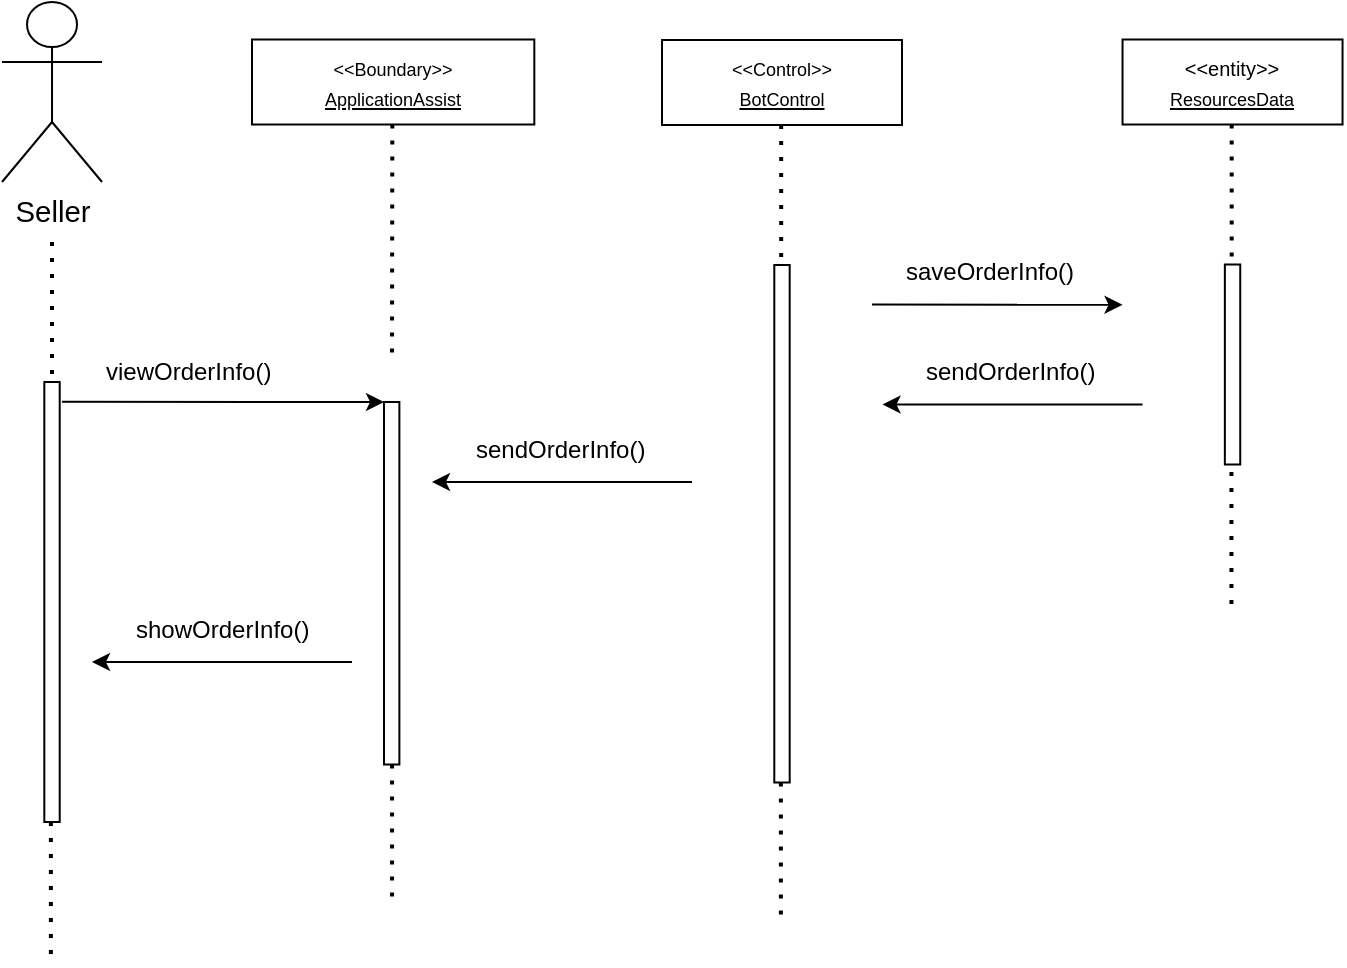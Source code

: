<mxfile>
    <diagram id="d7DA9e-ZoQoR7S19mL9e" name="Page-1">
        <mxGraphModel dx="390" dy="240" grid="1" gridSize="10" guides="1" tooltips="1" connect="1" arrows="1" fold="1" page="1" pageScale="1" pageWidth="850" pageHeight="1100" math="0" shadow="0">
            <root>
                <mxCell id="0"/>
                <mxCell id="1" parent="0"/>
                <mxCell id="2" value="&lt;span id=&quot;docs-internal-guid-612e1756-7fff-0070-7835-d096483c2eb9&quot;&gt;&lt;span style=&quot;font-size: 11pt; font-family: Arial; background-color: transparent; font-variant-numeric: normal; font-variant-east-asian: normal; vertical-align: baseline;&quot;&gt;Seller&lt;/span&gt;&lt;/span&gt;" style="shape=umlActor;verticalLabelPosition=bottom;verticalAlign=top;html=1;outlineConnect=0;" parent="1" vertex="1">
                    <mxGeometry x="35.01" y="90" width="50" height="90" as="geometry"/>
                </mxCell>
                <mxCell id="dVsDmA-0jhlZZR-_lyLr-5" value="" style="rounded=0;whiteSpace=wrap;html=1;fontSize=9;" parent="1" vertex="1">
                    <mxGeometry x="56.16" y="280" width="7.69" height="220" as="geometry"/>
                </mxCell>
                <mxCell id="dVsDmA-0jhlZZR-_lyLr-6" value="" style="endArrow=none;dashed=1;html=1;dashPattern=1 3;strokeWidth=2;startArrow=none;entryX=0.5;entryY=0;entryDx=0;entryDy=0;" parent="1" target="dVsDmA-0jhlZZR-_lyLr-5" edge="1">
                    <mxGeometry width="50" height="50" relative="1" as="geometry">
                        <mxPoint x="60" y="210" as="sourcePoint"/>
                        <mxPoint x="64" y="260" as="targetPoint"/>
                        <Array as="points"/>
                    </mxGeometry>
                </mxCell>
                <mxCell id="dVsDmA-0jhlZZR-_lyLr-7" value="&lt;font style=&quot;font-size: 9px;&quot;&gt;&amp;lt;&amp;lt;Control&amp;gt;&amp;gt;&lt;br&gt;&lt;u&gt;BotControl&lt;/u&gt;&lt;br&gt;&lt;/font&gt;" style="rounded=0;whiteSpace=wrap;html=1;" parent="1" vertex="1">
                    <mxGeometry x="365" y="109" width="120" height="42.5" as="geometry"/>
                </mxCell>
                <mxCell id="dVsDmA-0jhlZZR-_lyLr-8" value="&lt;font style=&quot;&quot;&gt;&lt;font size=&quot;1&quot;&gt;&amp;lt;&amp;lt;entity&amp;gt;&amp;gt;&lt;/font&gt;&lt;br&gt;&lt;span style=&quot;text-align: left;&quot;&gt;&lt;font style=&quot;font-size: 9px;&quot;&gt;&lt;u&gt;ResourcesData&lt;/u&gt;&lt;/font&gt;&lt;/span&gt;&lt;br&gt;&lt;/font&gt;" style="rounded=0;whiteSpace=wrap;html=1;" parent="1" vertex="1">
                    <mxGeometry x="595.27" y="108.75" width="110" height="42.5" as="geometry"/>
                </mxCell>
                <mxCell id="dVsDmA-0jhlZZR-_lyLr-9" value="&lt;font style=&quot;font-size: 9px;&quot;&gt;&amp;lt;&amp;lt;Boundary&amp;gt;&amp;gt;&lt;br&gt;&lt;u&gt;ApplicationAssist&lt;/u&gt;&lt;br&gt;&lt;/font&gt;" style="rounded=0;whiteSpace=wrap;html=1;" parent="1" vertex="1">
                    <mxGeometry x="160" y="108.75" width="141.16" height="42.5" as="geometry"/>
                </mxCell>
                <mxCell id="R_9evqG5vvpmDH1AVUTq-2" value="" style="endArrow=classic;html=1;fontSize=9;exitX=1.081;exitY=0.094;exitDx=0;exitDy=0;exitPerimeter=0;entryX=1.3;entryY=0.584;entryDx=0;entryDy=0;entryPerimeter=0;" parent="1" edge="1">
                    <mxGeometry width="50" height="50" relative="1" as="geometry">
                        <mxPoint x="605.27" y="291.25" as="sourcePoint"/>
                        <mxPoint x="475.267" y="291.25" as="targetPoint"/>
                    </mxGeometry>
                </mxCell>
                <mxCell id="R_9evqG5vvpmDH1AVUTq-3" value="sendOrderInfo()" style="text;whiteSpace=wrap;html=1;" parent="1" vertex="1">
                    <mxGeometry x="495.27" y="261.25" width="110" height="40" as="geometry"/>
                </mxCell>
                <mxCell id="R_9evqG5vvpmDH1AVUTq-4" value="" style="endArrow=classic;html=1;fontSize=9;entryX=-0.265;entryY=0.418;entryDx=0;entryDy=0;entryPerimeter=0;" parent="1" edge="1">
                    <mxGeometry width="50" height="50" relative="1" as="geometry">
                        <mxPoint x="470" y="241.25" as="sourcePoint"/>
                        <mxPoint x="595.272" y="241.41" as="targetPoint"/>
                    </mxGeometry>
                </mxCell>
                <mxCell id="R_9evqG5vvpmDH1AVUTq-5" value="saveOrderInfo()" style="text;whiteSpace=wrap;html=1;" parent="1" vertex="1">
                    <mxGeometry x="485.27" y="211.25" width="110" height="40" as="geometry"/>
                </mxCell>
                <mxCell id="R_9evqG5vvpmDH1AVUTq-7" value="" style="endArrow=classic;html=1;fontSize=9;exitX=1.081;exitY=0.094;exitDx=0;exitDy=0;exitPerimeter=0;entryX=1.3;entryY=0.584;entryDx=0;entryDy=0;entryPerimeter=0;" parent="1" edge="1">
                    <mxGeometry width="50" height="50" relative="1" as="geometry">
                        <mxPoint x="380" y="330.0" as="sourcePoint"/>
                        <mxPoint x="249.997" y="330.0" as="targetPoint"/>
                    </mxGeometry>
                </mxCell>
                <mxCell id="R_9evqG5vvpmDH1AVUTq-8" value="sendOrderInfo()" style="text;whiteSpace=wrap;html=1;" parent="1" vertex="1">
                    <mxGeometry x="270" y="300" width="110" height="40" as="geometry"/>
                </mxCell>
                <mxCell id="R_9evqG5vvpmDH1AVUTq-9" value="" style="endArrow=classic;html=1;fontSize=9;exitX=1.081;exitY=0.094;exitDx=0;exitDy=0;exitPerimeter=0;entryX=1.3;entryY=0.584;entryDx=0;entryDy=0;entryPerimeter=0;" parent="1" edge="1">
                    <mxGeometry width="50" height="50" relative="1" as="geometry">
                        <mxPoint x="210" y="420.0" as="sourcePoint"/>
                        <mxPoint x="79.997" y="420.0" as="targetPoint"/>
                    </mxGeometry>
                </mxCell>
                <mxCell id="R_9evqG5vvpmDH1AVUTq-10" value="showOrderInfo()" style="text;whiteSpace=wrap;html=1;" parent="1" vertex="1">
                    <mxGeometry x="100.0" y="390" width="110" height="40" as="geometry"/>
                </mxCell>
                <mxCell id="R_9evqG5vvpmDH1AVUTq-11" value="" style="endArrow=classic;html=1;fontSize=9;entryX=0;entryY=0;entryDx=0;entryDy=0;exitX=1.147;exitY=0.045;exitDx=0;exitDy=0;exitPerimeter=0;" parent="1" edge="1" target="R_9evqG5vvpmDH1AVUTq-19" source="dVsDmA-0jhlZZR-_lyLr-5">
                    <mxGeometry width="50" height="50" relative="1" as="geometry">
                        <mxPoint x="79.73" y="370" as="sourcePoint"/>
                        <mxPoint x="205.002" y="370.16" as="targetPoint"/>
                    </mxGeometry>
                </mxCell>
                <mxCell id="R_9evqG5vvpmDH1AVUTq-12" value="&lt;div style=&quot;text-align: center;&quot;&gt;&lt;span style=&quot;background-color: initial;&quot;&gt;viewOrderInfo()&lt;/span&gt;&lt;/div&gt;" style="text;whiteSpace=wrap;html=1;" parent="1" vertex="1">
                    <mxGeometry x="85.01" y="261.25" width="110" height="40" as="geometry"/>
                </mxCell>
                <mxCell id="R_9evqG5vvpmDH1AVUTq-13" value="" style="rounded=0;whiteSpace=wrap;html=1;fontSize=9;" parent="1" vertex="1">
                    <mxGeometry x="421.15" y="221.5" width="7.69" height="258.75" as="geometry"/>
                </mxCell>
                <mxCell id="R_9evqG5vvpmDH1AVUTq-14" value="" style="endArrow=none;dashed=1;html=1;dashPattern=1 3;strokeWidth=2;startArrow=none;entryX=0.5;entryY=0;entryDx=0;entryDy=0;" parent="1" edge="1">
                    <mxGeometry width="50" height="50" relative="1" as="geometry">
                        <mxPoint x="424.58" y="151.5" as="sourcePoint"/>
                        <mxPoint x="424.585" y="221.5" as="targetPoint"/>
                        <Array as="points"/>
                    </mxGeometry>
                </mxCell>
                <mxCell id="R_9evqG5vvpmDH1AVUTq-15" value="" style="endArrow=none;dashed=1;html=1;dashPattern=1 3;strokeWidth=2;startArrow=none;entryX=0.5;entryY=0;entryDx=0;entryDy=0;" parent="1" edge="1">
                    <mxGeometry width="50" height="50" relative="1" as="geometry">
                        <mxPoint x="424.44" y="480.25" as="sourcePoint"/>
                        <mxPoint x="424.445" y="550.25" as="targetPoint"/>
                        <Array as="points"/>
                    </mxGeometry>
                </mxCell>
                <mxCell id="R_9evqG5vvpmDH1AVUTq-16" value="" style="endArrow=none;dashed=1;html=1;dashPattern=1 3;strokeWidth=2;startArrow=none;entryX=0.5;entryY=0;entryDx=0;entryDy=0;" parent="1" edge="1">
                    <mxGeometry width="50" height="50" relative="1" as="geometry">
                        <mxPoint x="649.85" y="151.25" as="sourcePoint"/>
                        <mxPoint x="649.855" y="221.25" as="targetPoint"/>
                        <Array as="points"/>
                    </mxGeometry>
                </mxCell>
                <mxCell id="R_9evqG5vvpmDH1AVUTq-17" value="" style="endArrow=none;dashed=1;html=1;dashPattern=1 3;strokeWidth=2;startArrow=none;" parent="1" edge="1">
                    <mxGeometry width="50" height="50" relative="1" as="geometry">
                        <mxPoint x="230.16" y="151.25" as="sourcePoint"/>
                        <mxPoint x="230" y="271.25" as="targetPoint"/>
                        <Array as="points"/>
                    </mxGeometry>
                </mxCell>
                <mxCell id="R_9evqG5vvpmDH1AVUTq-19" value="" style="rounded=0;whiteSpace=wrap;html=1;fontSize=9;" parent="1" vertex="1">
                    <mxGeometry x="226" y="290" width="7.69" height="181.25" as="geometry"/>
                </mxCell>
                <mxCell id="R_9evqG5vvpmDH1AVUTq-20" value="" style="rounded=0;whiteSpace=wrap;html=1;fontSize=9;" parent="1" vertex="1">
                    <mxGeometry x="646.43" y="221.25" width="7.69" height="100" as="geometry"/>
                </mxCell>
                <mxCell id="R_9evqG5vvpmDH1AVUTq-21" value="" style="endArrow=none;dashed=1;html=1;dashPattern=1 3;strokeWidth=2;startArrow=none;entryX=0.5;entryY=0;entryDx=0;entryDy=0;" parent="1" edge="1">
                    <mxGeometry width="50" height="50" relative="1" as="geometry">
                        <mxPoint x="59.45" y="500" as="sourcePoint"/>
                        <mxPoint x="59.455" y="570" as="targetPoint"/>
                        <Array as="points"/>
                    </mxGeometry>
                </mxCell>
                <mxCell id="R_9evqG5vvpmDH1AVUTq-22" value="" style="endArrow=none;dashed=1;html=1;dashPattern=1 3;strokeWidth=2;startArrow=none;entryX=0.5;entryY=0;entryDx=0;entryDy=0;" parent="1" edge="1">
                    <mxGeometry width="50" height="50" relative="1" as="geometry">
                        <mxPoint x="649.72" y="325" as="sourcePoint"/>
                        <mxPoint x="649.725" y="395" as="targetPoint"/>
                        <Array as="points"/>
                    </mxGeometry>
                </mxCell>
                <mxCell id="R_9evqG5vvpmDH1AVUTq-23" value="" style="endArrow=none;dashed=1;html=1;dashPattern=1 3;strokeWidth=2;startArrow=none;entryX=0.5;entryY=0;entryDx=0;entryDy=0;" parent="1" edge="1">
                    <mxGeometry width="50" height="50" relative="1" as="geometry">
                        <mxPoint x="230.02" y="471.25" as="sourcePoint"/>
                        <mxPoint x="230.025" y="541.25" as="targetPoint"/>
                        <Array as="points"/>
                    </mxGeometry>
                </mxCell>
            </root>
        </mxGraphModel>
    </diagram>
    <diagram id="bQvOhUf0G1NQ7vQhY-_J" name="Page-2">
        <mxGraphModel dx="976" dy="599" grid="1" gridSize="10" guides="1" tooltips="1" connect="1" arrows="1" fold="1" page="1" pageScale="1" pageWidth="850" pageHeight="1100" math="0" shadow="0">
            <root>
                <mxCell id="0"/>
                <mxCell id="1" parent="0"/>
                <mxCell id="rMg0WgasGkHIGYyxwaCQ-1" value="&lt;span id=&quot;docs-internal-guid-612e1756-7fff-0070-7835-d096483c2eb9&quot;&gt;&lt;span style=&quot;font-size: 11pt; font-family: Arial; background-color: transparent; font-variant-numeric: normal; font-variant-east-asian: normal; vertical-align: baseline;&quot;&gt;Seller&lt;/span&gt;&lt;/span&gt;" style="shape=umlActor;verticalLabelPosition=bottom;verticalAlign=top;html=1;outlineConnect=0;" parent="1" vertex="1">
                    <mxGeometry x="243" y="230" width="50" height="90" as="geometry"/>
                </mxCell>
                <mxCell id="rMg0WgasGkHIGYyxwaCQ-2" value="&lt;font style=&quot;font-size: 10px;&quot;&gt;ApplicationAssist&lt;/font&gt;" style="shape=umlBoundary;whiteSpace=wrap;html=1;" parent="1" vertex="1">
                    <mxGeometry x="521.5" y="235" width="100" height="80" as="geometry"/>
                </mxCell>
                <mxCell id="rMg0WgasGkHIGYyxwaCQ-3" value="&lt;font style=&quot;font-size: 11px;&quot;&gt;BotControl&lt;/font&gt;" style="ellipse;shape=umlControl;whiteSpace=wrap;html=1;" parent="1" vertex="1">
                    <mxGeometry x="533" y="470" width="77" height="90" as="geometry"/>
                </mxCell>
                <mxCell id="rMg0WgasGkHIGYyxwaCQ-4" value="&lt;span style=&quot;text-align: left;&quot;&gt;&lt;font style=&quot;font-size: 11px;&quot;&gt;ResourcesData&lt;/font&gt;&lt;/span&gt;" style="ellipse;shape=umlEntity;whiteSpace=wrap;html=1;" parent="1" vertex="1">
                    <mxGeometry x="233" y="480" width="80" height="80" as="geometry"/>
                </mxCell>
                <mxCell id="rMg0WgasGkHIGYyxwaCQ-6" value="" style="endArrow=none;html=1;fontSize=9;fontColor=#1C0000;entryX=-0.02;entryY=0.52;entryDx=0;entryDy=0;entryPerimeter=0;" parent="1" source="rMg0WgasGkHIGYyxwaCQ-1" target="rMg0WgasGkHIGYyxwaCQ-2" edge="1">
                    <mxGeometry width="50" height="50" relative="1" as="geometry">
                        <mxPoint x="290" y="280" as="sourcePoint"/>
                        <mxPoint x="523" y="280" as="targetPoint"/>
                    </mxGeometry>
                </mxCell>
                <mxCell id="aF-JuchOE-P9_dTqIW7H-2" value="&lt;div style=&quot;text-align: center;&quot;&gt;&lt;span style=&quot;background-color: initial;&quot;&gt;4.ViewOrderInfo()&lt;/span&gt;&lt;/div&gt;&lt;div style=&quot;text-align: center;&quot;&gt;&lt;span style=&quot;background-color: initial;&quot;&gt;&lt;br&gt;&lt;/span&gt;&lt;/div&gt;" style="text;whiteSpace=wrap;html=1;" parent="1" vertex="1">
                    <mxGeometry x="353" y="230" width="110" height="40" as="geometry"/>
                </mxCell>
                <mxCell id="5VBoTyrUeDMuqECZzZnt-1" value="" style="endArrow=none;html=1;fontSize=9;fontColor=#1C0000;entryX=0.003;entryY=0.553;entryDx=0;entryDy=0;entryPerimeter=0;exitX=1;exitY=0.5;exitDx=0;exitDy=0;" parent="1" source="rMg0WgasGkHIGYyxwaCQ-4" target="rMg0WgasGkHIGYyxwaCQ-3" edge="1">
                    <mxGeometry width="50" height="50" relative="1" as="geometry">
                        <mxPoint x="320" y="520" as="sourcePoint"/>
                        <mxPoint x="529.5" y="520" as="targetPoint"/>
                    </mxGeometry>
                </mxCell>
                <mxCell id="5VBoTyrUeDMuqECZzZnt-2" value="" style="endArrow=none;html=1;fontSize=9;fontColor=#1C0000;entryX=0.518;entryY=1.017;entryDx=0;entryDy=0;entryPerimeter=0;" parent="1" source="rMg0WgasGkHIGYyxwaCQ-3" target="rMg0WgasGkHIGYyxwaCQ-2" edge="1">
                    <mxGeometry width="50" height="50" relative="1" as="geometry">
                        <mxPoint x="580" y="634.97" as="sourcePoint"/>
                        <mxPoint x="581" y="315.0" as="targetPoint"/>
                    </mxGeometry>
                </mxCell>
                <mxCell id="0kLGlTqzxg--p9vkYRGI-1" value="" style="endArrow=classic;html=1;fontSize=9;" parent="1" edge="1">
                    <mxGeometry width="50" height="50" relative="1" as="geometry">
                        <mxPoint x="520" y="555" as="sourcePoint"/>
                        <mxPoint x="320" y="555" as="targetPoint"/>
                    </mxGeometry>
                </mxCell>
                <mxCell id="0kLGlTqzxg--p9vkYRGI-2" value="2.SendOrderInfo()" style="text;whiteSpace=wrap;html=1;" parent="1" vertex="1">
                    <mxGeometry x="360" y="480" width="110" height="40" as="geometry"/>
                </mxCell>
                <mxCell id="0kLGlTqzxg--p9vkYRGI-3" value="" style="endArrow=classic;html=1;fontSize=9;" parent="1" edge="1">
                    <mxGeometry width="50" height="50" relative="1" as="geometry">
                        <mxPoint x="320" y="505" as="sourcePoint"/>
                        <mxPoint x="520" y="505" as="targetPoint"/>
                    </mxGeometry>
                </mxCell>
                <mxCell id="0kLGlTqzxg--p9vkYRGI-4" value="1. SaveOrderInfo()" style="text;whiteSpace=wrap;html=1;" parent="1" vertex="1">
                    <mxGeometry x="370" y="530" width="110" height="40" as="geometry"/>
                </mxCell>
                <mxCell id="rhIKlVIDST0Q4VdDXQ26-1" value="" style="endArrow=classic;html=1;fontSize=12;fontColor=#1C0000;" parent="1" edge="1">
                    <mxGeometry width="50" height="50" relative="1" as="geometry">
                        <mxPoint x="590" y="470" as="sourcePoint"/>
                        <mxPoint x="590" y="315" as="targetPoint"/>
                    </mxGeometry>
                </mxCell>
                <mxCell id="rhIKlVIDST0Q4VdDXQ26-2" value="3.SendOrderInfo()" style="text;whiteSpace=wrap;html=1;" parent="1" vertex="1">
                    <mxGeometry x="600" y="370" width="110" height="40" as="geometry"/>
                </mxCell>
                <mxCell id="rhIKlVIDST0Q4VdDXQ26-3" value="&lt;span style=&quot;color: rgb(0, 0, 0); font-family: Helvetica; font-size: 12px; font-style: normal; font-variant-ligatures: normal; font-variant-caps: normal; font-weight: 400; letter-spacing: normal; orphans: 2; text-align: left; text-indent: 0px; text-transform: none; widows: 2; word-spacing: 0px; -webkit-text-stroke-width: 0px; background-color: rgb(251, 251, 251); text-decoration-thickness: initial; text-decoration-style: initial; text-decoration-color: initial; float: none; display: inline !important;&quot;&gt;5.ShowOrderInfo()&lt;/span&gt;" style="text;whiteSpace=wrap;html=1;fontSize=11;" parent="1" vertex="1">
                    <mxGeometry x="348" y="280" width="120" height="40" as="geometry"/>
                </mxCell>
                <mxCell id="rhIKlVIDST0Q4VdDXQ26-4" value="" style="endArrow=classic;html=1;fontSize=9;" parent="1" edge="1">
                    <mxGeometry width="50" height="50" relative="1" as="geometry">
                        <mxPoint x="513" y="310.49" as="sourcePoint"/>
                        <mxPoint x="313" y="310.49" as="targetPoint"/>
                    </mxGeometry>
                </mxCell>
                <mxCell id="rhIKlVIDST0Q4VdDXQ26-5" value="" style="endArrow=classic;html=1;fontSize=9;" parent="1" edge="1">
                    <mxGeometry width="50" height="50" relative="1" as="geometry">
                        <mxPoint x="313" y="264.49" as="sourcePoint"/>
                        <mxPoint x="513" y="264.49" as="targetPoint"/>
                    </mxGeometry>
                </mxCell>
            </root>
        </mxGraphModel>
    </diagram>
</mxfile>